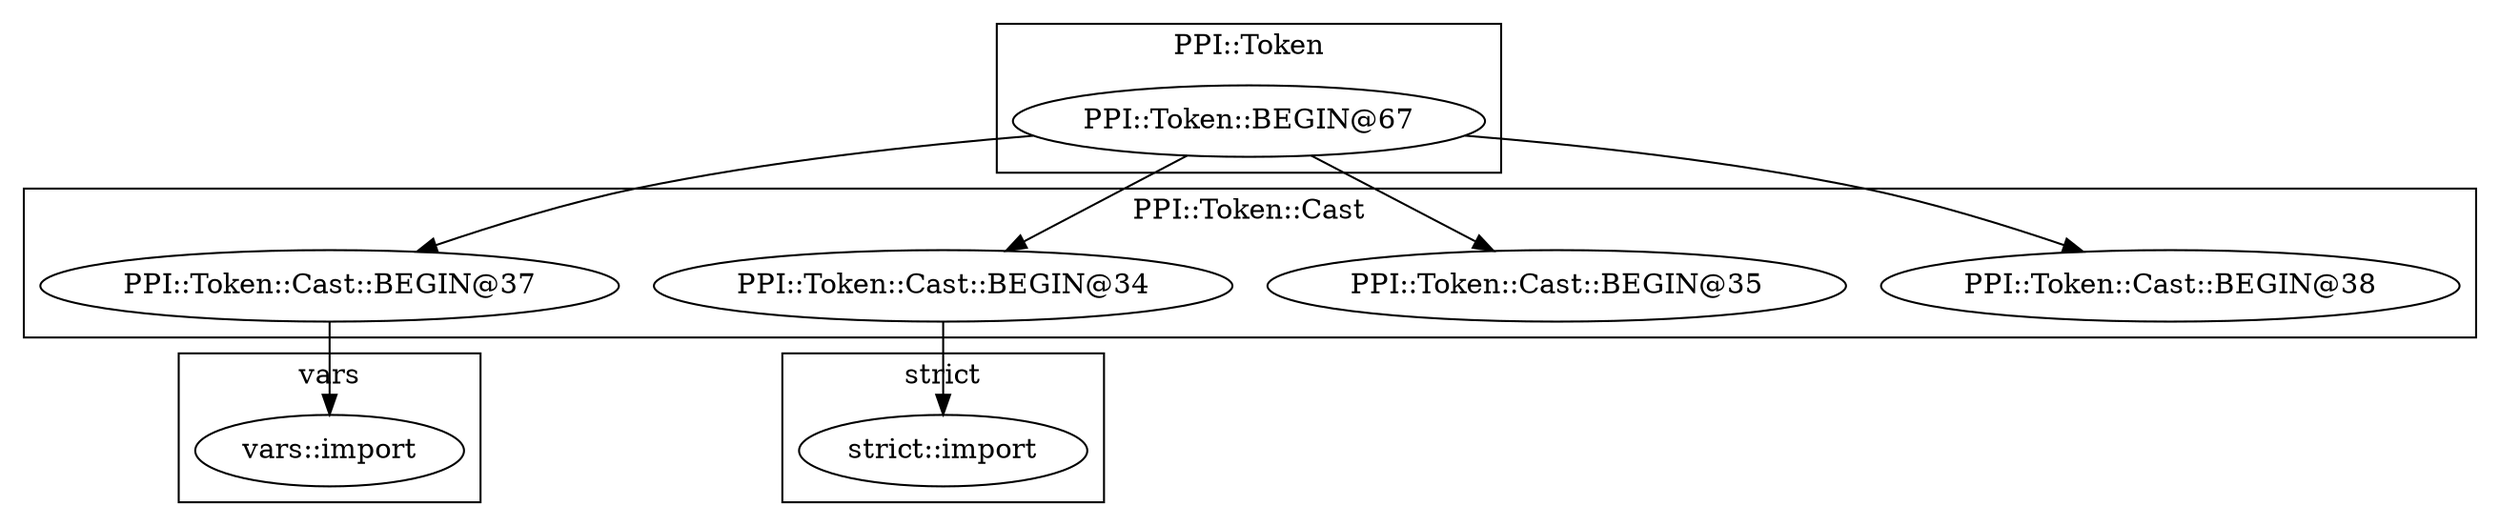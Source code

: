 digraph {
graph [overlap=false]
subgraph cluster_PPI_Token_Cast {
	label="PPI::Token::Cast";
	"PPI::Token::Cast::BEGIN@38";
	"PPI::Token::Cast::BEGIN@35";
	"PPI::Token::Cast::BEGIN@37";
	"PPI::Token::Cast::BEGIN@34";
}
subgraph cluster_PPI_Token {
	label="PPI::Token";
	"PPI::Token::BEGIN@67";
}
subgraph cluster_vars {
	label="vars";
	"vars::import";
}
subgraph cluster_strict {
	label="strict";
	"strict::import";
}
"PPI::Token::BEGIN@67" -> "PPI::Token::Cast::BEGIN@34";
"PPI::Token::BEGIN@67" -> "PPI::Token::Cast::BEGIN@38";
"PPI::Token::Cast::BEGIN@34" -> "strict::import";
"PPI::Token::Cast::BEGIN@37" -> "vars::import";
"PPI::Token::BEGIN@67" -> "PPI::Token::Cast::BEGIN@35";
"PPI::Token::BEGIN@67" -> "PPI::Token::Cast::BEGIN@37";
}
